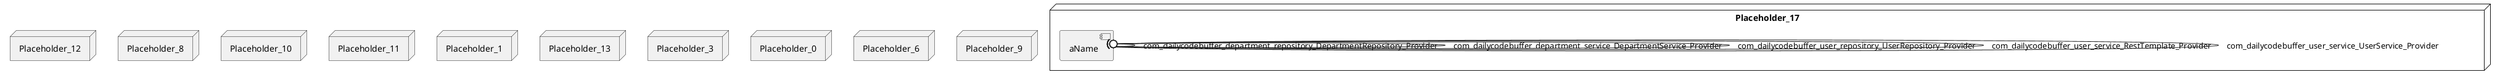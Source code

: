 @startuml
skinparam fixCircleLabelOverlapping true
node Placeholder_17 {
[aName] [[shabbirdwd53-springboot-microservice.system#_r_4W4b8UEe6XabKqUCKNZQ]]
}
node Placeholder_12 {
[aName] [[shabbirdwd53-springboot-microservice.system#_r_4W4b8UEe6XabKqUCKNZQ]]
}
node Placeholder_8 {
[aName] [[shabbirdwd53-springboot-microservice.system#_r_4W4b8UEe6XabKqUCKNZQ]]
}
node Placeholder_10 {
[aName] [[shabbirdwd53-springboot-microservice.system#_r_4W4b8UEe6XabKqUCKNZQ]]
}
node Placeholder_11 {
[aName] [[shabbirdwd53-springboot-microservice.system#_r_4W4b8UEe6XabKqUCKNZQ]]
}
node Placeholder_1 {
[aName] [[shabbirdwd53-springboot-microservice.system#_r_4W4b8UEe6XabKqUCKNZQ]]
}
node Placeholder_13 {
[aName] [[shabbirdwd53-springboot-microservice.system#_r_4W4b8UEe6XabKqUCKNZQ]]
}
node Placeholder_3 {
[aName] [[shabbirdwd53-springboot-microservice.system#_r_4W4b8UEe6XabKqUCKNZQ]]
}
node Placeholder_0 {
[aName] [[shabbirdwd53-springboot-microservice.system#_r_4W4b8UEe6XabKqUCKNZQ]]
}
node Placeholder_6 {
[aName] [[shabbirdwd53-springboot-microservice.system#_r_4W4b8UEe6XabKqUCKNZQ]]
}
node Placeholder_9 {
[aName] [[shabbirdwd53-springboot-microservice.system#_r_4W4b8UEe6XabKqUCKNZQ]]
}
[aName] -(0- [aName] : com_dailycodebuffer_department_repository_DepartmentRepository_Provider
[aName] -(0- [aName] : com_dailycodebuffer_department_service_DepartmentService_Provider
[aName] -(0- [aName] : com_dailycodebuffer_user_repository_UserRepository_Provider
[aName] -(0- [aName] : com_dailycodebuffer_user_service_RestTemplate_Provider
[aName] -(0- [aName] : com_dailycodebuffer_user_service_UserService_Provider

@enduml

